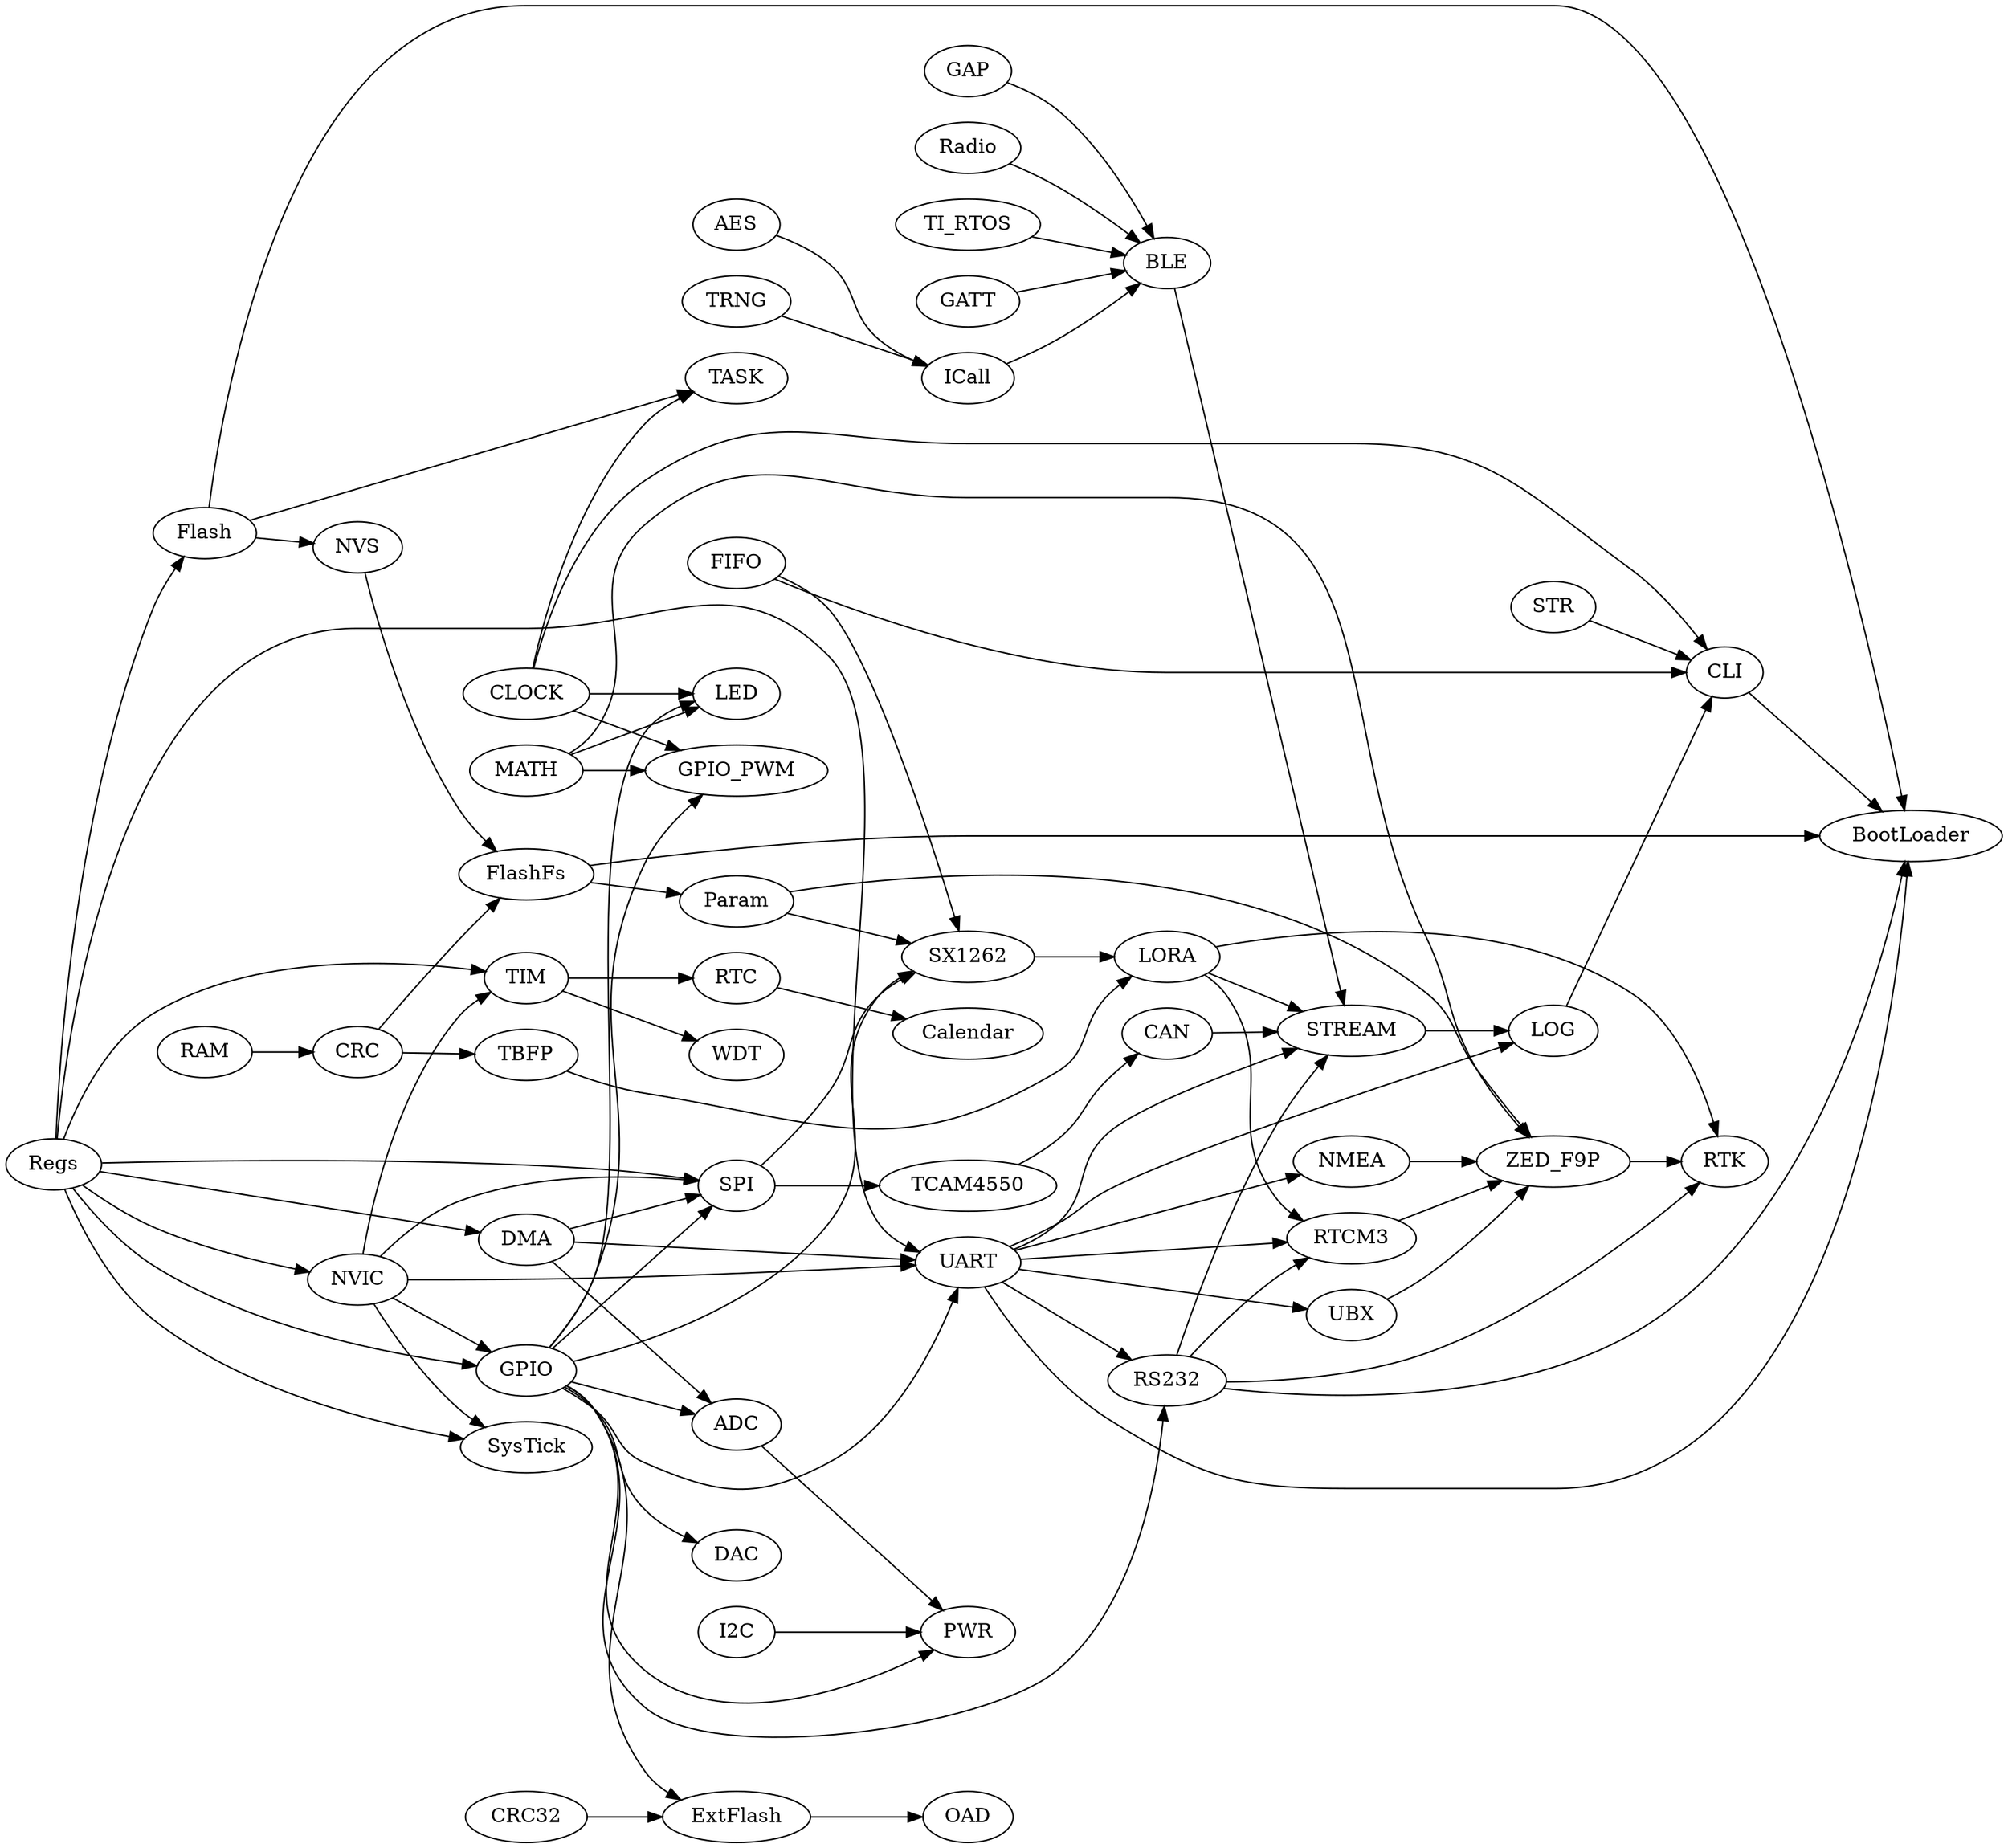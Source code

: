 digraph graphname {
    rankdir=LR;
	AES;
    CLOCK->CLI;
	STREAM->LOG;
	UART->STREAM;
	LORA->STREAM;
	TCAM4550->CAN;
	CAN->STREAM;
	RS232->STREAM;
	BLE->STREAM;
	RS232->RTK;
	LORA->RTK;
	ZED_F9P->RTK;
    CLOCK->GPIO_PWM
    CLOCK->LED;
    CLOCK->TASK;
    Flash->TASK;
	AES->ICall;
	TRNG->ICall;
	ICall->BLE;
	Radio->BLE;
	TI_RTOS->BLE;
	GATT->BLE;
	GAP->BLE;
	GPIO->ExtFlash;
	CRC32->ExtFlash;
	ExtFlash->OAD;
    CRC->FlashFs;
    CRC -> TBFP;
    DMA->SPI;
    DMA->UART;
    DMA->ADC;
    FIFO->CLI;
    Flash->NVS;
    FlashFs->Param;
    GPIO->SPI;
    GPIO->UART;
    GPIO->ADC;
    GPIO->DAC;
    GPIO->GPIO_PWM;
    GPIO->LED;
	MATH->LED;
    GPIO->PWR;
	ADC->PWR;
    GPIO->RS232;
    GPIO->SX1262;
	FIFO->SX1262;
    I2C->PWR;
    LORA->RTCM3;
    MATH->GPIO_PWM;
    MATH->ZED_F9P;
    NMEA->ZED_F9P;
    NVIC->SPI;
    NVIC->UART;
    NVIC->SysTick;
    NVIC->TIM;
    NVIC->GPIO;
    NVS->FlashFs;
    Param->SX1262;
    Param->ZED_F9P;
    RAM->CRC;
    RS232->RTCM3;
    RTC->Calendar;
    RTCM3->ZED_F9P;
    Regs->SPI;
    Regs->UART;
    Regs->DMA;
    Regs->Flash;
    Regs->GPIO;
    Regs->NVIC;
    Regs->SysTick;
    Regs->TIM;
    SPI->SX1262;
    SPI->TCAM4550;
    STR->CLI;
    SX1262->LORA;
    TBFP->LORA;
    TIM->RTC;
    TIM->WDT;
    Flash->BootLoader;
    UART->BootLoader;
    FlashFs->BootLoader;
    CLI->BootLoader;
    RS232->BootLoader;
    UART->LOG;
	LOG->CLI;
    UART->NMEA;
    UART->RS232;
    UART->RTCM3;
    UART->UBX;
    UBX->ZED_F9P;
}
